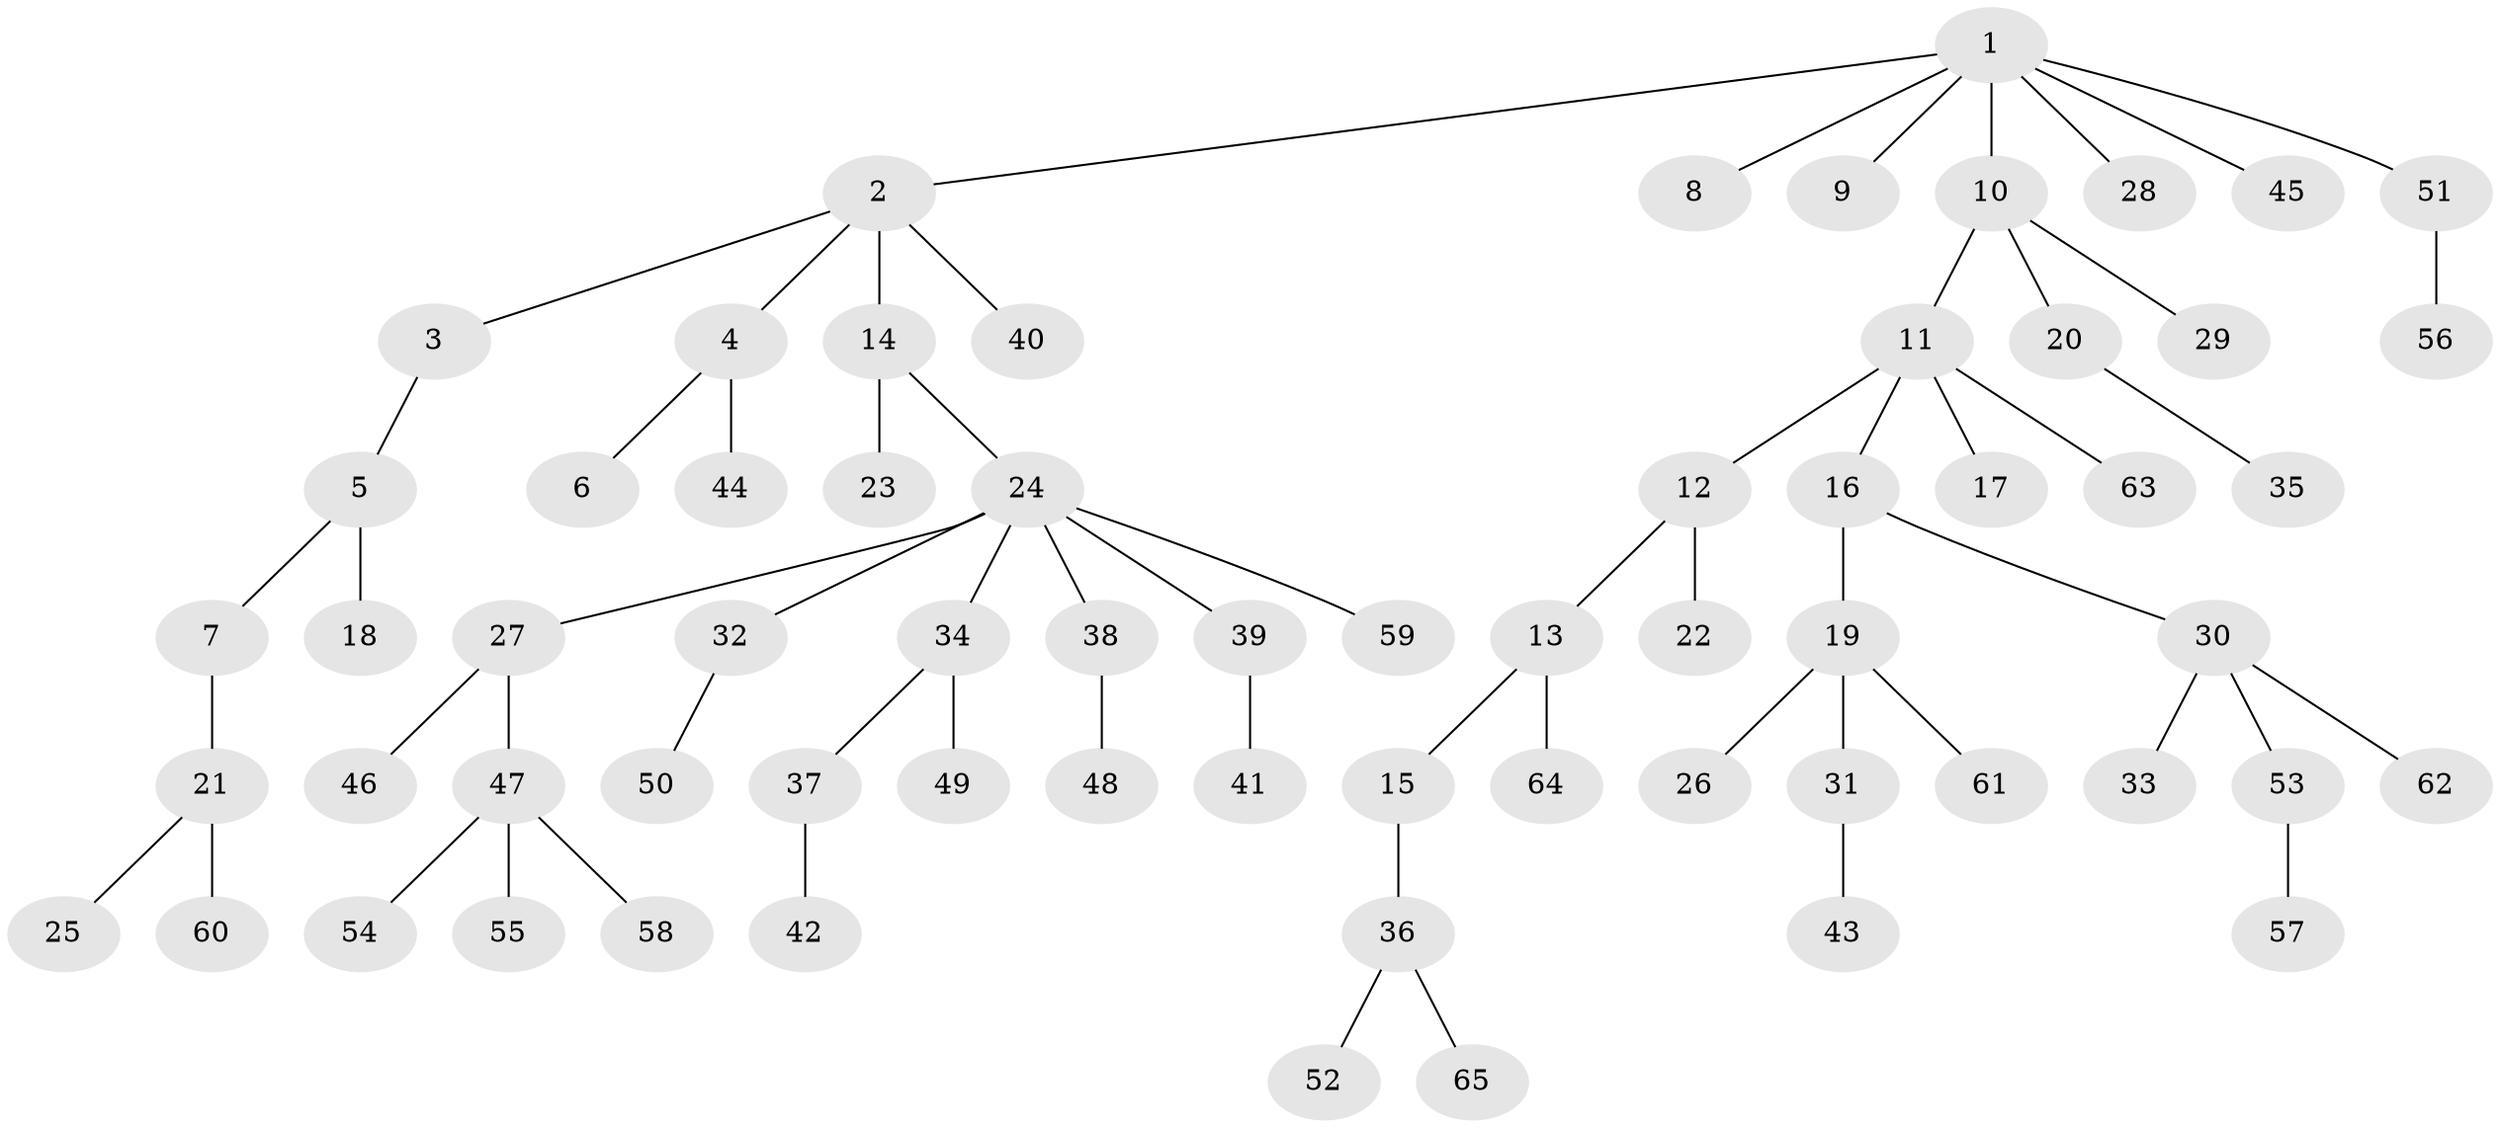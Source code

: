 // coarse degree distribution, {3: 0.11538461538461539, 4: 0.038461538461538464, 2: 0.38461538461538464, 1: 0.4230769230769231, 6: 0.038461538461538464}
// Generated by graph-tools (version 1.1) at 2025/51/03/04/25 22:51:31]
// undirected, 65 vertices, 64 edges
graph export_dot {
  node [color=gray90,style=filled];
  1;
  2;
  3;
  4;
  5;
  6;
  7;
  8;
  9;
  10;
  11;
  12;
  13;
  14;
  15;
  16;
  17;
  18;
  19;
  20;
  21;
  22;
  23;
  24;
  25;
  26;
  27;
  28;
  29;
  30;
  31;
  32;
  33;
  34;
  35;
  36;
  37;
  38;
  39;
  40;
  41;
  42;
  43;
  44;
  45;
  46;
  47;
  48;
  49;
  50;
  51;
  52;
  53;
  54;
  55;
  56;
  57;
  58;
  59;
  60;
  61;
  62;
  63;
  64;
  65;
  1 -- 2;
  1 -- 8;
  1 -- 9;
  1 -- 10;
  1 -- 28;
  1 -- 45;
  1 -- 51;
  2 -- 3;
  2 -- 4;
  2 -- 14;
  2 -- 40;
  3 -- 5;
  4 -- 6;
  4 -- 44;
  5 -- 7;
  5 -- 18;
  7 -- 21;
  10 -- 11;
  10 -- 20;
  10 -- 29;
  11 -- 12;
  11 -- 16;
  11 -- 17;
  11 -- 63;
  12 -- 13;
  12 -- 22;
  13 -- 15;
  13 -- 64;
  14 -- 23;
  14 -- 24;
  15 -- 36;
  16 -- 19;
  16 -- 30;
  19 -- 26;
  19 -- 31;
  19 -- 61;
  20 -- 35;
  21 -- 25;
  21 -- 60;
  24 -- 27;
  24 -- 32;
  24 -- 34;
  24 -- 38;
  24 -- 39;
  24 -- 59;
  27 -- 46;
  27 -- 47;
  30 -- 33;
  30 -- 53;
  30 -- 62;
  31 -- 43;
  32 -- 50;
  34 -- 37;
  34 -- 49;
  36 -- 52;
  36 -- 65;
  37 -- 42;
  38 -- 48;
  39 -- 41;
  47 -- 54;
  47 -- 55;
  47 -- 58;
  51 -- 56;
  53 -- 57;
}
